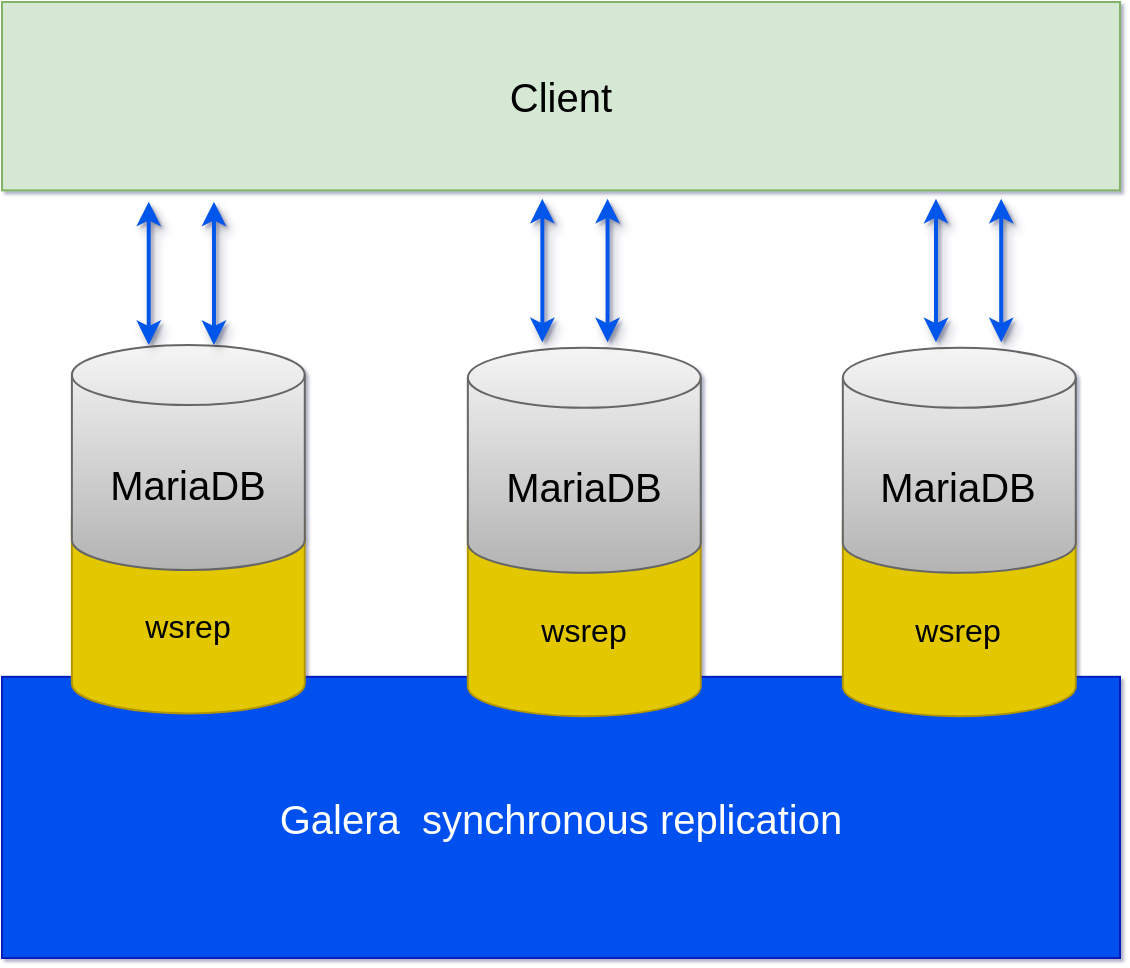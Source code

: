 <mxfile version="18.0.7" type="github">
  <diagram id="AT_RJWAcgIRyslCEVuBL" name="Page-1">
    <mxGraphModel dx="2066" dy="1129" grid="1" gridSize="10" guides="1" tooltips="1" connect="1" arrows="1" fold="1" page="1" pageScale="1" pageWidth="413" pageHeight="583" math="0" shadow="1">
      <root>
        <mxCell id="0" />
        <mxCell id="1" parent="0" />
        <mxCell id="8z6sF6bGDyCqWYpIpl7h-44" value="" style="group" vertex="1" connectable="0" parent="1">
          <mxGeometry x="121" y="42" width="559" height="478" as="geometry" />
        </mxCell>
        <mxCell id="8z6sF6bGDyCqWYpIpl7h-18" value="&lt;font style=&quot;font-size: 20px;&quot;&gt;Client&lt;/font&gt;" style="text;html=1;strokeColor=#82b366;fillColor=#d5e8d4;align=center;verticalAlign=middle;whiteSpace=wrap;rounded=0;fontSize=16;" vertex="1" parent="8z6sF6bGDyCqWYpIpl7h-44">
          <mxGeometry width="559" height="94.194" as="geometry" />
        </mxCell>
        <mxCell id="8z6sF6bGDyCqWYpIpl7h-19" value="&lt;font style=&quot;font-size: 20px;&quot;&gt;Galera&amp;nbsp; synchronous replication&lt;/font&gt;" style="text;html=1;strokeColor=#001DBC;fillColor=#0050ef;align=center;verticalAlign=middle;whiteSpace=wrap;rounded=0;fontSize=16;fontColor=#ffffff;" vertex="1" parent="8z6sF6bGDyCqWYpIpl7h-44">
          <mxGeometry y="337.412" width="559" height="140.588" as="geometry" />
        </mxCell>
        <mxCell id="8z6sF6bGDyCqWYpIpl7h-21" value="&lt;span style=&quot;font-size: 16px;&quot;&gt;wsrep&lt;/span&gt;" style="shape=cylinder3;whiteSpace=wrap;html=1;boundedLbl=1;backgroundOutline=1;size=15;fillColor=#e3c800;strokeColor=#B09500;fontColor=#000000;" vertex="1" parent="8z6sF6bGDyCqWYpIpl7h-44">
          <mxGeometry x="34.938" y="243.218" width="116.458" height="112.471" as="geometry" />
        </mxCell>
        <mxCell id="8z6sF6bGDyCqWYpIpl7h-20" value="&lt;font style=&quot;font-size: 20px;&quot;&gt;MariaDB&lt;/font&gt;" style="shape=cylinder3;whiteSpace=wrap;html=1;boundedLbl=1;backgroundOutline=1;size=15;fillColor=#f5f5f5;strokeColor=#666666;gradientColor=#b3b3b3;" vertex="1" parent="8z6sF6bGDyCqWYpIpl7h-44">
          <mxGeometry x="34.938" y="171.518" width="116.458" height="112.471" as="geometry" />
        </mxCell>
        <mxCell id="8z6sF6bGDyCqWYpIpl7h-24" value="&lt;span style=&quot;font-size: 16px;&quot;&gt;wsrep&lt;/span&gt;" style="shape=cylinder3;whiteSpace=wrap;html=1;boundedLbl=1;backgroundOutline=1;size=15;fillColor=#e3c800;strokeColor=#B09500;fontColor=#000000;" vertex="1" parent="8z6sF6bGDyCqWYpIpl7h-44">
          <mxGeometry x="232.917" y="244.624" width="116.458" height="112.471" as="geometry" />
        </mxCell>
        <mxCell id="8z6sF6bGDyCqWYpIpl7h-25" value="&lt;font style=&quot;font-size: 20px;&quot;&gt;MariaDB&lt;/font&gt;" style="shape=cylinder3;whiteSpace=wrap;html=1;boundedLbl=1;backgroundOutline=1;size=15;fillColor=#f5f5f5;strokeColor=#666666;gradientColor=#b3b3b3;" vertex="1" parent="8z6sF6bGDyCqWYpIpl7h-44">
          <mxGeometry x="232.917" y="172.924" width="116.458" height="112.471" as="geometry" />
        </mxCell>
        <mxCell id="8z6sF6bGDyCqWYpIpl7h-26" value="&lt;span style=&quot;font-size: 16px;&quot;&gt;wsrep&lt;/span&gt;" style="shape=cylinder3;whiteSpace=wrap;html=1;boundedLbl=1;backgroundOutline=1;size=15;fillColor=#e3c800;strokeColor=#B09500;fontColor=#000000;" vertex="1" parent="8z6sF6bGDyCqWYpIpl7h-44">
          <mxGeometry x="420.415" y="244.624" width="116.458" height="112.471" as="geometry" />
        </mxCell>
        <mxCell id="8z6sF6bGDyCqWYpIpl7h-27" value="&lt;font style=&quot;font-size: 20px;&quot;&gt;MariaDB&lt;/font&gt;" style="shape=cylinder3;whiteSpace=wrap;html=1;boundedLbl=1;backgroundOutline=1;size=15;fillColor=#f5f5f5;strokeColor=#666666;gradientColor=#b3b3b3;" vertex="1" parent="8z6sF6bGDyCqWYpIpl7h-44">
          <mxGeometry x="420.415" y="172.924" width="116.458" height="112.471" as="geometry" />
        </mxCell>
        <mxCell id="8z6sF6bGDyCqWYpIpl7h-38" value="" style="endArrow=classic;startArrow=classic;html=1;rounded=0;fontSize=16;strokeColor=#0056EA;strokeWidth=2;fillColor=#0050ef;shadow=1;" edge="1" parent="8z6sF6bGDyCqWYpIpl7h-44">
          <mxGeometry width="50" height="50" relative="1" as="geometry">
            <mxPoint x="73.369" y="171.518" as="sourcePoint" />
            <mxPoint x="73.369" y="99.818" as="targetPoint" />
          </mxGeometry>
        </mxCell>
        <mxCell id="8z6sF6bGDyCqWYpIpl7h-39" value="" style="endArrow=classic;startArrow=classic;html=1;rounded=0;fontSize=16;strokeColor=#0056EA;strokeWidth=2;fillColor=#0050ef;shadow=1;" edge="1" parent="8z6sF6bGDyCqWYpIpl7h-44">
          <mxGeometry width="50" height="50" relative="1" as="geometry">
            <mxPoint x="105.977" y="171.518" as="sourcePoint" />
            <mxPoint x="105.977" y="99.818" as="targetPoint" />
          </mxGeometry>
        </mxCell>
        <mxCell id="8z6sF6bGDyCqWYpIpl7h-40" value="" style="endArrow=classic;startArrow=classic;html=1;rounded=0;fontSize=16;strokeColor=#0056EA;strokeWidth=2;fillColor=#0050ef;shadow=1;" edge="1" parent="8z6sF6bGDyCqWYpIpl7h-44">
          <mxGeometry width="50" height="50" relative="1" as="geometry">
            <mxPoint x="270.183" y="170.112" as="sourcePoint" />
            <mxPoint x="270.183" y="98.412" as="targetPoint" />
          </mxGeometry>
        </mxCell>
        <mxCell id="8z6sF6bGDyCqWYpIpl7h-41" value="" style="endArrow=classic;startArrow=classic;html=1;rounded=0;fontSize=16;strokeColor=#0056EA;strokeWidth=2;fillColor=#0050ef;shadow=1;" edge="1" parent="8z6sF6bGDyCqWYpIpl7h-44">
          <mxGeometry width="50" height="50" relative="1" as="geometry">
            <mxPoint x="302.792" y="170.112" as="sourcePoint" />
            <mxPoint x="302.792" y="98.412" as="targetPoint" />
          </mxGeometry>
        </mxCell>
        <mxCell id="8z6sF6bGDyCqWYpIpl7h-42" value="" style="endArrow=classic;startArrow=classic;html=1;rounded=0;fontSize=16;strokeColor=#0056EA;strokeWidth=2;fillColor=#0050ef;shadow=1;" edge="1" parent="8z6sF6bGDyCqWYpIpl7h-44">
          <mxGeometry width="50" height="50" relative="1" as="geometry">
            <mxPoint x="466.998" y="170.112" as="sourcePoint" />
            <mxPoint x="466.998" y="98.412" as="targetPoint" />
          </mxGeometry>
        </mxCell>
        <mxCell id="8z6sF6bGDyCqWYpIpl7h-43" value="" style="endArrow=classic;startArrow=classic;html=1;rounded=0;fontSize=16;strokeColor=#0056EA;strokeWidth=2;fillColor=#0050ef;shadow=1;" edge="1" parent="8z6sF6bGDyCqWYpIpl7h-44">
          <mxGeometry width="50" height="50" relative="1" as="geometry">
            <mxPoint x="499.606" y="170.112" as="sourcePoint" />
            <mxPoint x="499.606" y="98.412" as="targetPoint" />
          </mxGeometry>
        </mxCell>
      </root>
    </mxGraphModel>
  </diagram>
</mxfile>
